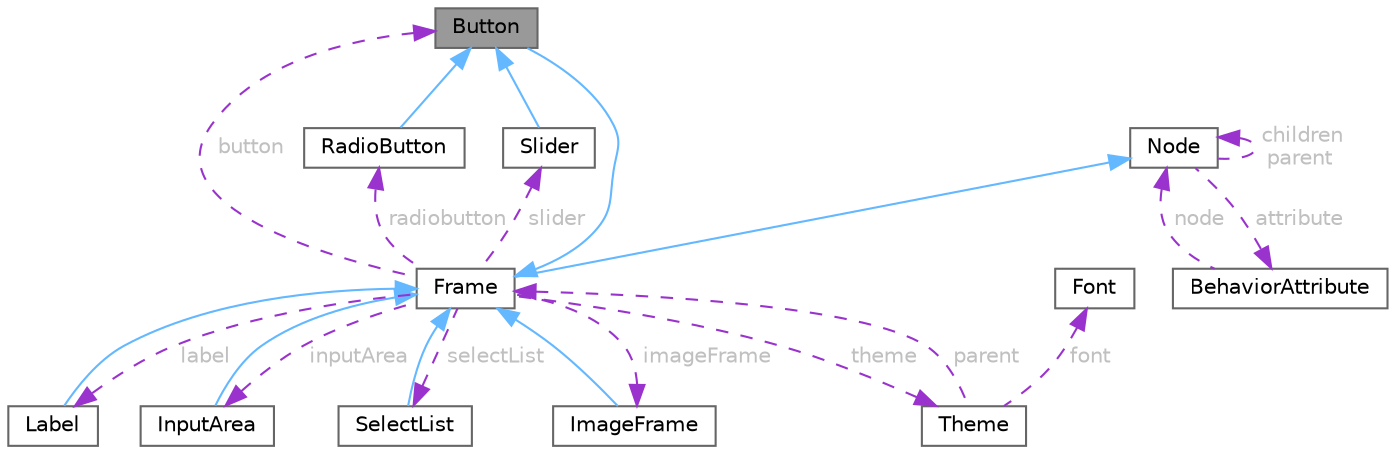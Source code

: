digraph "Button"
{
 // LATEX_PDF_SIZE
  bgcolor="transparent";
  edge [fontname=Helvetica,fontsize=10,labelfontname=Helvetica,labelfontsize=10];
  node [fontname=Helvetica,fontsize=10,shape=box,height=0.2,width=0.4];
  Node1 [id="Node000001",label="Button",height=0.2,width=0.4,color="gray40", fillcolor="grey60", style="filled", fontcolor="black",tooltip="Represents a button."];
  Node2 -> Node1 [id="edge1_Node000001_Node000002",dir="back",color="steelblue1",style="solid",tooltip=" "];
  Node2 [id="Node000002",label="Frame",height=0.2,width=0.4,color="gray40", fillcolor="white", style="filled",URL="$classFrame.html",tooltip="Represents a frame."];
  Node3 -> Node2 [id="edge2_Node000002_Node000003",dir="back",color="steelblue1",style="solid",tooltip=" "];
  Node3 [id="Node000003",label="Node",height=0.2,width=0.4,color="gray40", fillcolor="white", style="filled",URL="$classNode.html",tooltip="Represents a node in the tree structure."];
  Node3 -> Node3 [id="edge3_Node000003_Node000003",dir="back",color="darkorchid3",style="dashed",tooltip=" ",label=" children\nparent",fontcolor="grey" ];
  Node4 -> Node3 [id="edge4_Node000003_Node000004",dir="back",color="darkorchid3",style="dashed",tooltip=" ",label=" attribute",fontcolor="grey" ];
  Node4 [id="Node000004",label="BehaviorAttribute",height=0.2,width=0.4,color="gray40", fillcolor="white", style="filled",URL="$unionBehaviorAttribute.html",tooltip="Union representing different types of behavior attributes."];
  Node3 -> Node4 [id="edge5_Node000004_Node000003",dir="back",color="darkorchid3",style="dashed",tooltip=" ",label=" node",fontcolor="grey" ];
  Node5 -> Node2 [id="edge6_Node000002_Node000005",dir="back",color="darkorchid3",style="dashed",tooltip=" ",label=" theme",fontcolor="grey" ];
  Node5 [id="Node000005",label="Theme",height=0.2,width=0.4,color="gray40", fillcolor="white", style="filled",URL="$structTheme.html",tooltip="Represents a theme."];
  Node6 -> Node5 [id="edge7_Node000005_Node000006",dir="back",color="darkorchid3",style="dashed",tooltip=" ",label=" font",fontcolor="grey" ];
  Node6 [id="Node000006",label="Font",height=0.2,width=0.4,color="gray40", fillcolor="white", style="filled",URL="$structFont.html",tooltip="Represents a font."];
  Node2 -> Node5 [id="edge8_Node000005_Node000002",dir="back",color="darkorchid3",style="dashed",tooltip=" ",label=" parent",fontcolor="grey" ];
  Node7 -> Node2 [id="edge9_Node000002_Node000007",dir="back",color="darkorchid3",style="dashed",tooltip=" ",label=" label",fontcolor="grey" ];
  Node7 [id="Node000007",label="Label",height=0.2,width=0.4,color="gray40", fillcolor="white", style="filled",URL="$classLabel.html",tooltip="Represents a label."];
  Node2 -> Node7 [id="edge10_Node000007_Node000002",dir="back",color="steelblue1",style="solid",tooltip=" "];
  Node1 -> Node2 [id="edge11_Node000002_Node000001",dir="back",color="darkorchid3",style="dashed",tooltip=" ",label=" button",fontcolor="grey" ];
  Node8 -> Node2 [id="edge12_Node000002_Node000008",dir="back",color="darkorchid3",style="dashed",tooltip=" ",label=" inputArea",fontcolor="grey" ];
  Node8 [id="Node000008",label="InputArea",height=0.2,width=0.4,color="gray40", fillcolor="white", style="filled",URL="$classInputArea.html",tooltip="Represents an input area."];
  Node2 -> Node8 [id="edge13_Node000008_Node000002",dir="back",color="steelblue1",style="solid",tooltip=" "];
  Node9 -> Node2 [id="edge14_Node000002_Node000009",dir="back",color="darkorchid3",style="dashed",tooltip=" ",label=" selectList",fontcolor="grey" ];
  Node9 [id="Node000009",label="SelectList",height=0.2,width=0.4,color="gray40", fillcolor="white", style="filled",URL="$classSelectList.html",tooltip="Represents a selectable list."];
  Node2 -> Node9 [id="edge15_Node000009_Node000002",dir="back",color="steelblue1",style="solid",tooltip=" "];
  Node10 -> Node2 [id="edge16_Node000002_Node000010",dir="back",color="darkorchid3",style="dashed",tooltip=" ",label=" imageFrame",fontcolor="grey" ];
  Node10 [id="Node000010",label="ImageFrame",height=0.2,width=0.4,color="gray40", fillcolor="white", style="filled",URL="$classImageFrame.html",tooltip="Represents an image frame."];
  Node2 -> Node10 [id="edge17_Node000010_Node000002",dir="back",color="steelblue1",style="solid",tooltip=" "];
  Node11 -> Node2 [id="edge18_Node000002_Node000011",dir="back",color="darkorchid3",style="dashed",tooltip=" ",label=" radiobutton",fontcolor="grey" ];
  Node11 [id="Node000011",label="RadioButton",height=0.2,width=0.4,color="gray40", fillcolor="white", style="filled",URL="$classRadioButton.html",tooltip="Represents a radio button."];
  Node1 -> Node11 [id="edge19_Node000011_Node000001",dir="back",color="steelblue1",style="solid",tooltip=" "];
  Node12 -> Node2 [id="edge20_Node000002_Node000012",dir="back",color="darkorchid3",style="dashed",tooltip=" ",label=" slider",fontcolor="grey" ];
  Node12 [id="Node000012",label="Slider",height=0.2,width=0.4,color="gray40", fillcolor="white", style="filled",URL="$classSlider.html",tooltip="Represents a slider component in the GUI."];
  Node1 -> Node12 [id="edge21_Node000012_Node000001",dir="back",color="steelblue1",style="solid",tooltip=" "];
}
